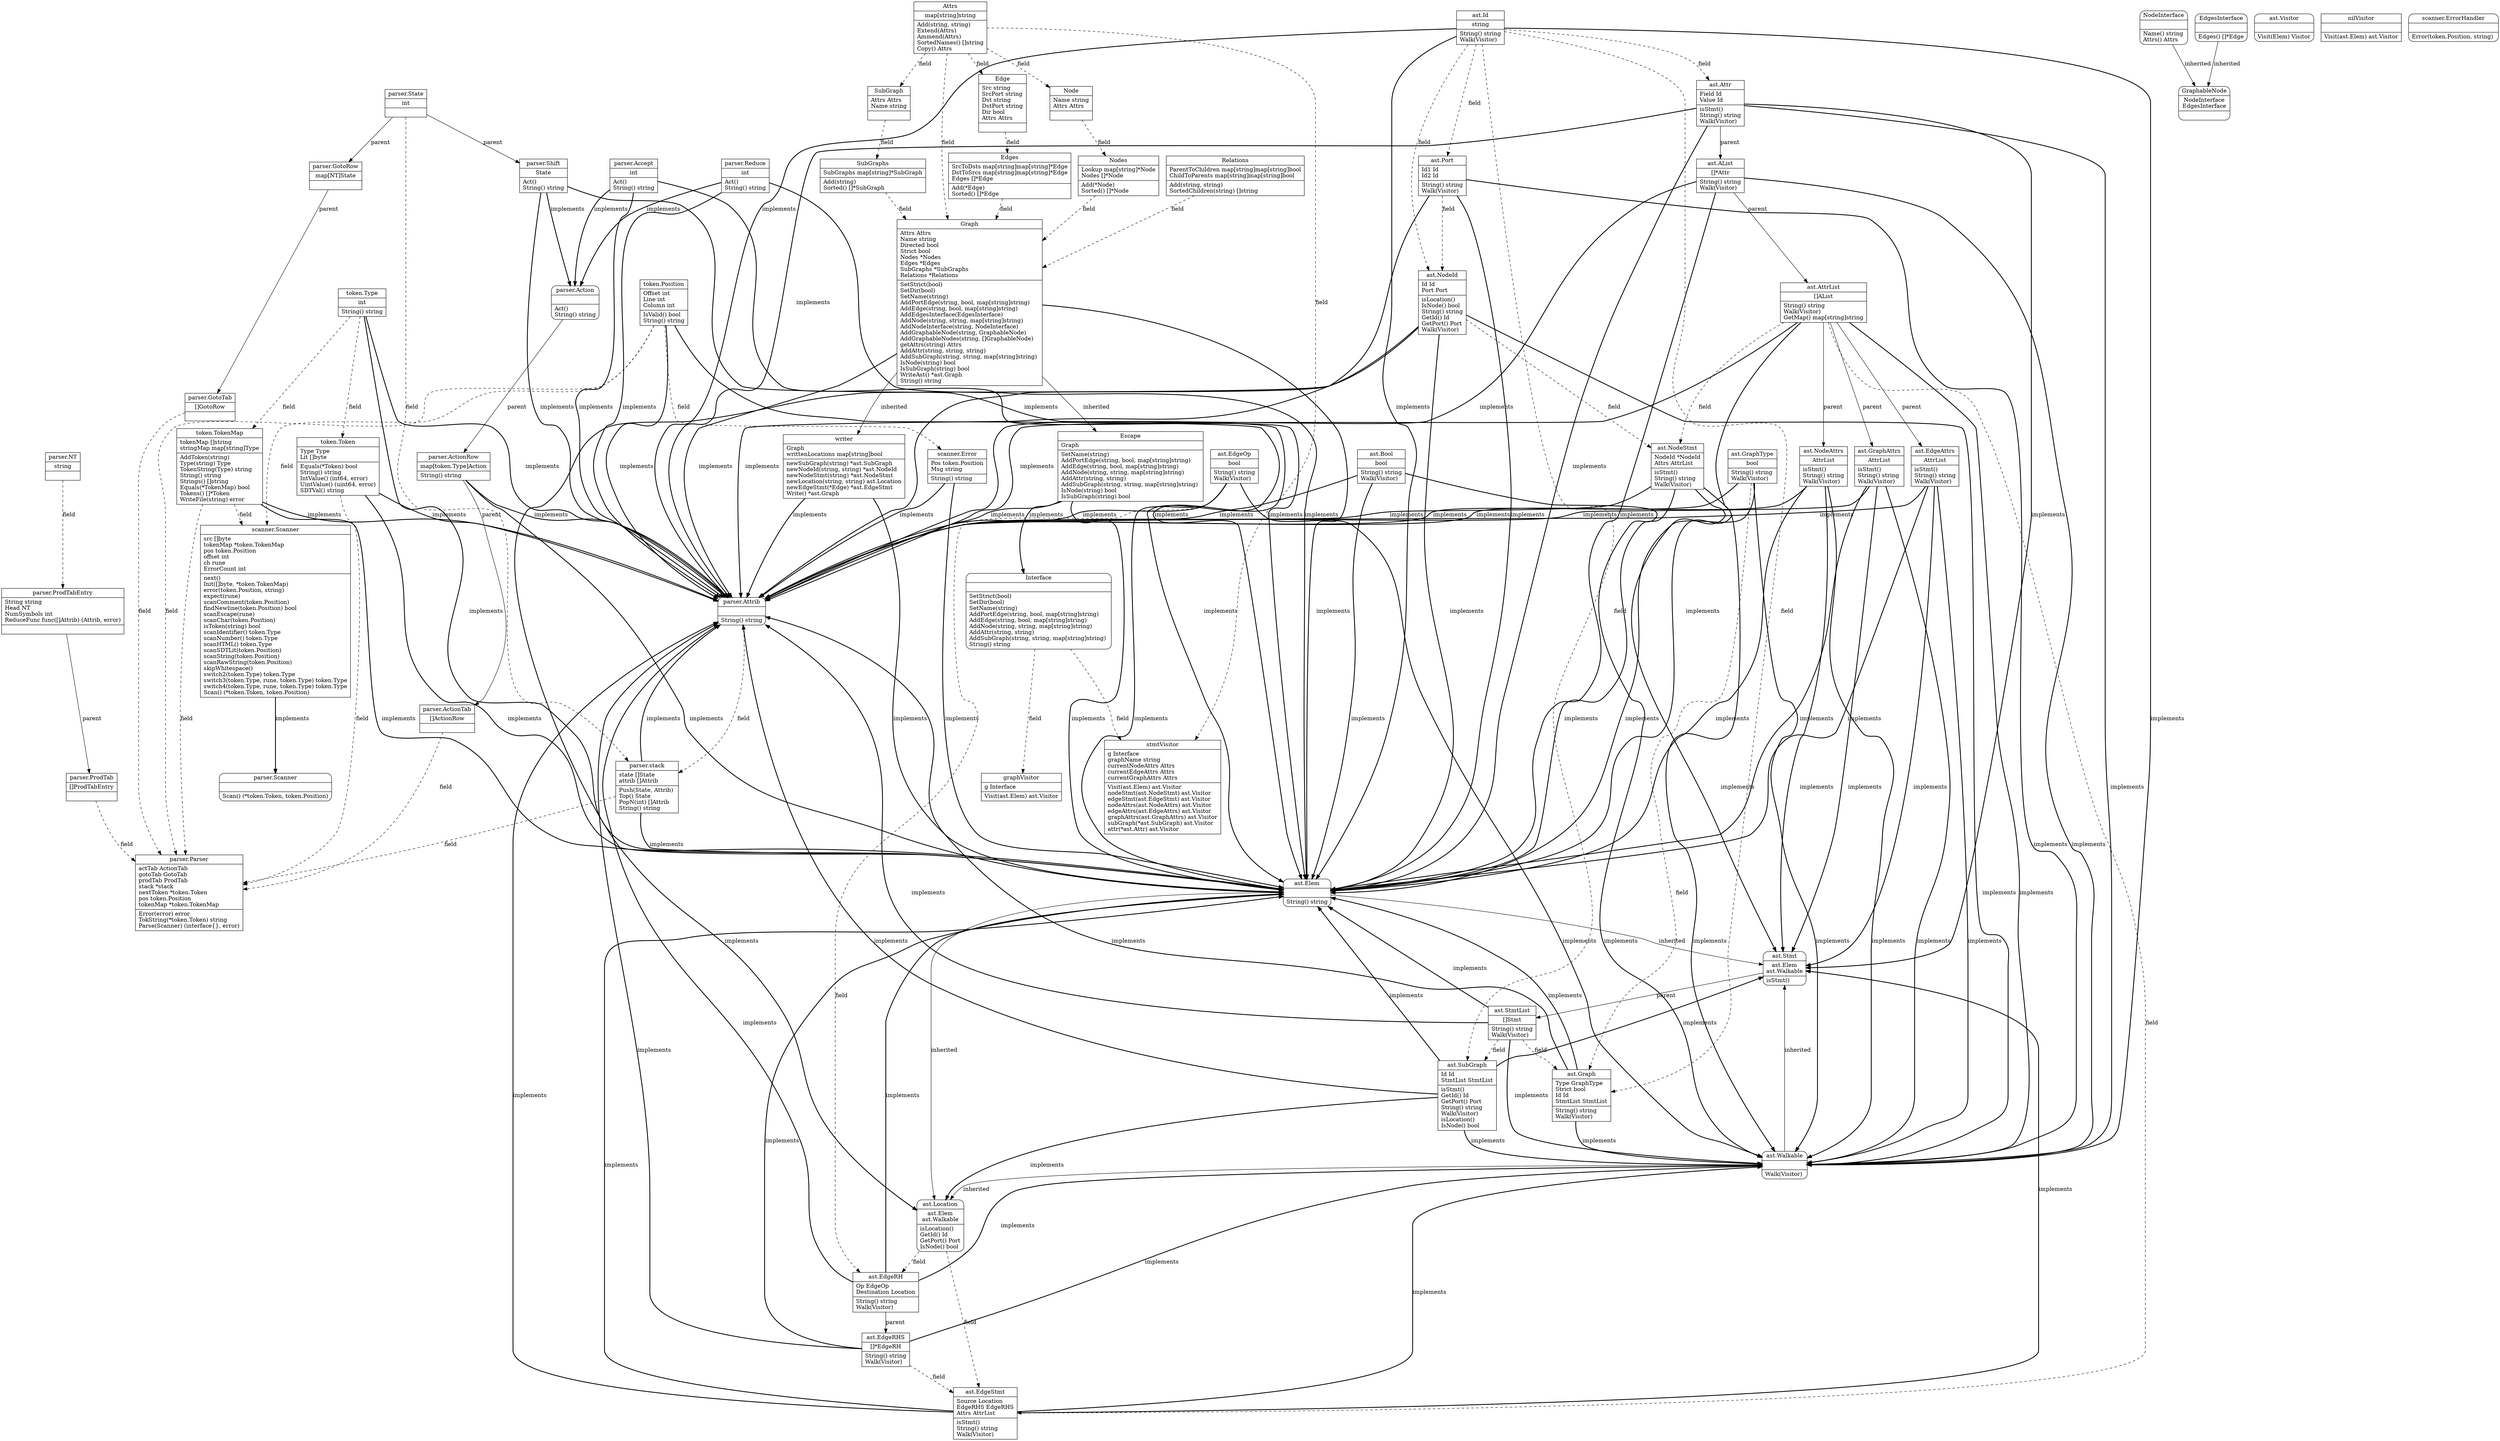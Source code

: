 digraph gographviz {
	Interface->graphVisitor[ label=field, style=dashed ];
	Interface->stmtVisitor[ label=field, style=dashed ];
	Attrs->stmtVisitor[ label=field, style=dashed ];
	Attrs->GraphTYPE[ label=field, style=dashed ];
	Nodes->GraphTYPE[ label=field, style=dashed ];
	Edges->GraphTYPE[ label=field, style=dashed ];
	SubGraphs->GraphTYPE[ label=field, style=dashed ];
	Relations->GraphTYPE[ label=field, style=dashed ];
	NodeTYPE->Nodes[ label=field, style=dashed ];
	Attrs->NodeTYPE[ label=field, style=dashed ];
	GraphTYPE->writer[ label=inherited, style=solid ];
	EdgeTYPE->Edges[ label=field, style=dashed ];
	Attrs->EdgeTYPE[ label=field, style=dashed ];
	GraphTYPE->Escape[ label=inherited, style=solid ];
	SubGraphTYPE->SubGraphs[ label=field, style=dashed ];
	Attrs->SubGraphTYPE[ label=field, style=dashed ];
	token_SEL_Type->token_SEL_TokenMap[ label=field, style=dashed ];
	token_SEL_Type->token_SEL_Token[ label=field, style=dashed ];
	token_SEL_Position->scanner_SEL_Error[ label=field, style=dashed ];
	token_SEL_TokenMap->scanner_SEL_Scanner[ label=field, style=dashed ];
	token_SEL_Position->scanner_SEL_Scanner[ label=field, style=dashed ];
	parser_SEL_State->parser_SEL_GotoRow[ label=parent, style=solid ];
	parser_SEL_ActionRow->parser_SEL_ActionTab[ label=parent, style=solid ];
	parser_SEL_State->parser_SEL_Shift[ label=parent, style=solid ];
	parser_SEL_GotoRow->parser_SEL_GotoTab[ label=parent, style=solid ];
	parser_SEL_ActionTab->parser_SEL_Parser[ label=field, style=dashed ];
	parser_SEL_GotoTab->parser_SEL_Parser[ label=field, style=dashed ];
	parser_SEL_ProdTab->parser_SEL_Parser[ label=field, style=dashed ];
	parser_SEL_stack->parser_SEL_Parser[ label=field, style=dashed ];
	token_SEL_Token->parser_SEL_Parser[ label=field, style=dashed ];
	token_SEL_Position->parser_SEL_Parser[ label=field, style=dashed ];
	token_SEL_TokenMap->parser_SEL_Parser[ label=field, style=dashed ];
	parser_SEL_Action->parser_SEL_ActionRow[ label=parent, style=solid ];
	parser_SEL_NT->parser_SEL_ProdTabEntry[ label=field, style=dashed ];
	parser_SEL_ProdTabEntry->parser_SEL_ProdTab[ label=parent, style=solid ];
	parser_SEL_State->parser_SEL_stack[ label=field, style=dashed ];
	parser_SEL_Attrib->parser_SEL_stack[ label=field, style=dashed ];
	ast_SEL_Stmt->ast_SEL_StmtList[ label=parent, style=solid ];
	ast_SEL_Id->ast_SEL_SubGraphTYPE[ label=field, style=dashed ];
	ast_SEL_StmtList->ast_SEL_SubGraphTYPE[ label=field, style=dashed ];
	ast_SEL_AList->ast_SEL_AttrList[ label=parent, style=solid ];
	ast_SEL_EdgeRH->ast_SEL_EdgeRHS[ label=parent, style=solid ];
	ast_SEL_AttrList->ast_SEL_EdgeAttrs[ label=parent, style=solid ];
	ast_SEL_Id->ast_SEL_Port[ label=field, style=dashed ];
	ast_SEL_AttrList->ast_SEL_GraphAttrs[ label=parent, style=solid ];
	ast_SEL_Attr->ast_SEL_AList[ label=parent, style=solid ];
	ast_SEL_Id->ast_SEL_Attr[ label=field, style=dashed ];
	ast_SEL_Location->ast_SEL_EdgeStmt[ label=field, style=dashed ];
	ast_SEL_EdgeRHS->ast_SEL_EdgeStmt[ label=field, style=dashed ];
	ast_SEL_AttrList->ast_SEL_EdgeStmt[ label=field, style=dashed ];
	ast_SEL_GraphType->ast_SEL_GraphTYPE[ label=field, style=dashed ];
	ast_SEL_Id->ast_SEL_GraphTYPE[ label=field, style=dashed ];
	ast_SEL_StmtList->ast_SEL_GraphTYPE[ label=field, style=dashed ];
	ast_SEL_AttrList->ast_SEL_NodeAttrs[ label=parent, style=solid ];
	ast_SEL_EdgeOp->ast_SEL_EdgeRH[ label=field, style=dashed ];
	ast_SEL_Location->ast_SEL_EdgeRH[ label=field, style=dashed ];
	ast_SEL_Id->ast_SEL_NodeId[ label=field, style=dashed ];
	ast_SEL_Port->ast_SEL_NodeId[ label=field, style=dashed ];
	ast_SEL_NodeId->ast_SEL_NodeStmt[ label=field, style=dashed ];
	ast_SEL_AttrList->ast_SEL_NodeStmt[ label=field, style=dashed ];
	Escape->Interface[ label=implements, style=bold ];
	NodeInterface->GraphableNode[ label=inherited, style=solid ];
	EdgesInterface->GraphableNode[ label=inherited, style=solid ];
	parser_SEL_Reduce->parser_SEL_Action[ label=implements, style=bold ];
	parser_SEL_Accept->parser_SEL_Action[ label=implements, style=bold ];
	parser_SEL_Shift->parser_SEL_Action[ label=implements, style=bold ];
	GraphTYPE->parser_SEL_Attrib[ label=implements, style=bold ];
	writer->parser_SEL_Attrib[ label=implements, style=bold ];
	Escape->parser_SEL_Attrib[ label=implements, style=bold ];
	token_SEL_Type->parser_SEL_Attrib[ label=implements, style=bold ];
	token_SEL_Position->parser_SEL_Attrib[ label=implements, style=bold ];
	token_SEL_TokenMap->parser_SEL_Attrib[ label=implements, style=bold ];
	token_SEL_Token->parser_SEL_Attrib[ label=implements, style=bold ];
	scanner_SEL_Error->parser_SEL_Attrib[ label=implements, style=bold ];
	parser_SEL_Reduce->parser_SEL_Attrib[ label=implements, style=bold ];
	parser_SEL_Accept->parser_SEL_Attrib[ label=implements, style=bold ];
	parser_SEL_Shift->parser_SEL_Attrib[ label=implements, style=bold ];
	parser_SEL_ActionRow->parser_SEL_Attrib[ label=implements, style=bold ];
	parser_SEL_stack->parser_SEL_Attrib[ label=implements, style=bold ];
	ast_SEL_GraphType->parser_SEL_Attrib[ label=implements, style=bold ];
	ast_SEL_StmtList->parser_SEL_Attrib[ label=implements, style=bold ];
	ast_SEL_SubGraphTYPE->parser_SEL_Attrib[ label=implements, style=bold ];
	ast_SEL_AttrList->parser_SEL_Attrib[ label=implements, style=bold ];
	ast_SEL_EdgeRHS->parser_SEL_Attrib[ label=implements, style=bold ];
	ast_SEL_EdgeAttrs->parser_SEL_Attrib[ label=implements, style=bold ];
	ast_SEL_Port->parser_SEL_Attrib[ label=implements, style=bold ];
	ast_SEL_Id->parser_SEL_Attrib[ label=implements, style=bold ];
	ast_SEL_GraphAttrs->parser_SEL_Attrib[ label=implements, style=bold ];
	ast_SEL_AList->parser_SEL_Attrib[ label=implements, style=bold ];
	ast_SEL_Attr->parser_SEL_Attrib[ label=implements, style=bold ];
	ast_SEL_EdgeStmt->parser_SEL_Attrib[ label=implements, style=bold ];
	ast_SEL_GraphTYPE->parser_SEL_Attrib[ label=implements, style=bold ];
	ast_SEL_Bool->parser_SEL_Attrib[ label=implements, style=bold ];
	ast_SEL_NodeAttrs->parser_SEL_Attrib[ label=implements, style=bold ];
	ast_SEL_EdgeRH->parser_SEL_Attrib[ label=implements, style=bold ];
	ast_SEL_EdgeOp->parser_SEL_Attrib[ label=implements, style=bold ];
	ast_SEL_NodeId->parser_SEL_Attrib[ label=implements, style=bold ];
	ast_SEL_NodeStmt->parser_SEL_Attrib[ label=implements, style=bold ];
	scanner_SEL_Scanner->parser_SEL_Scanner[ label=implements, style=bold ];
	ast_SEL_GraphType->ast_SEL_Walkable[ label=implements, style=bold ];
	ast_SEL_StmtList->ast_SEL_Walkable[ label=implements, style=bold ];
	ast_SEL_SubGraphTYPE->ast_SEL_Walkable[ label=implements, style=bold ];
	ast_SEL_AttrList->ast_SEL_Walkable[ label=implements, style=bold ];
	ast_SEL_EdgeRHS->ast_SEL_Walkable[ label=implements, style=bold ];
	ast_SEL_EdgeAttrs->ast_SEL_Walkable[ label=implements, style=bold ];
	ast_SEL_Port->ast_SEL_Walkable[ label=implements, style=bold ];
	ast_SEL_Id->ast_SEL_Walkable[ label=implements, style=bold ];
	ast_SEL_GraphAttrs->ast_SEL_Walkable[ label=implements, style=bold ];
	ast_SEL_AList->ast_SEL_Walkable[ label=implements, style=bold ];
	ast_SEL_Attr->ast_SEL_Walkable[ label=implements, style=bold ];
	ast_SEL_EdgeStmt->ast_SEL_Walkable[ label=implements, style=bold ];
	ast_SEL_GraphTYPE->ast_SEL_Walkable[ label=implements, style=bold ];
	ast_SEL_Bool->ast_SEL_Walkable[ label=implements, style=bold ];
	ast_SEL_NodeAttrs->ast_SEL_Walkable[ label=implements, style=bold ];
	ast_SEL_EdgeRH->ast_SEL_Walkable[ label=implements, style=bold ];
	ast_SEL_EdgeOp->ast_SEL_Walkable[ label=implements, style=bold ];
	ast_SEL_NodeId->ast_SEL_Walkable[ label=implements, style=bold ];
	ast_SEL_NodeStmt->ast_SEL_Walkable[ label=implements, style=bold ];
	GraphTYPE->ast_SEL_Elem[ label=implements, style=bold ];
	writer->ast_SEL_Elem[ label=implements, style=bold ];
	Escape->ast_SEL_Elem[ label=implements, style=bold ];
	token_SEL_Type->ast_SEL_Elem[ label=implements, style=bold ];
	token_SEL_Position->ast_SEL_Elem[ label=implements, style=bold ];
	token_SEL_TokenMap->ast_SEL_Elem[ label=implements, style=bold ];
	token_SEL_Token->ast_SEL_Elem[ label=implements, style=bold ];
	scanner_SEL_Error->ast_SEL_Elem[ label=implements, style=bold ];
	parser_SEL_Reduce->ast_SEL_Elem[ label=implements, style=bold ];
	parser_SEL_Accept->ast_SEL_Elem[ label=implements, style=bold ];
	parser_SEL_Shift->ast_SEL_Elem[ label=implements, style=bold ];
	parser_SEL_ActionRow->ast_SEL_Elem[ label=implements, style=bold ];
	parser_SEL_stack->ast_SEL_Elem[ label=implements, style=bold ];
	ast_SEL_GraphType->ast_SEL_Elem[ label=implements, style=bold ];
	ast_SEL_StmtList->ast_SEL_Elem[ label=implements, style=bold ];
	ast_SEL_SubGraphTYPE->ast_SEL_Elem[ label=implements, style=bold ];
	ast_SEL_AttrList->ast_SEL_Elem[ label=implements, style=bold ];
	ast_SEL_EdgeRHS->ast_SEL_Elem[ label=implements, style=bold ];
	ast_SEL_EdgeAttrs->ast_SEL_Elem[ label=implements, style=bold ];
	ast_SEL_Port->ast_SEL_Elem[ label=implements, style=bold ];
	ast_SEL_Id->ast_SEL_Elem[ label=implements, style=bold ];
	ast_SEL_GraphAttrs->ast_SEL_Elem[ label=implements, style=bold ];
	ast_SEL_AList->ast_SEL_Elem[ label=implements, style=bold ];
	ast_SEL_Attr->ast_SEL_Elem[ label=implements, style=bold ];
	ast_SEL_EdgeStmt->ast_SEL_Elem[ label=implements, style=bold ];
	ast_SEL_GraphTYPE->ast_SEL_Elem[ label=implements, style=bold ];
	ast_SEL_Bool->ast_SEL_Elem[ label=implements, style=bold ];
	ast_SEL_NodeAttrs->ast_SEL_Elem[ label=implements, style=bold ];
	ast_SEL_EdgeRH->ast_SEL_Elem[ label=implements, style=bold ];
	ast_SEL_EdgeOp->ast_SEL_Elem[ label=implements, style=bold ];
	ast_SEL_NodeId->ast_SEL_Elem[ label=implements, style=bold ];
	ast_SEL_NodeStmt->ast_SEL_Elem[ label=implements, style=bold ];
	ast_SEL_Elem->ast_SEL_Location[ label=inherited, style=solid ];
	ast_SEL_Walkable->ast_SEL_Location[ label=inherited, style=solid ];
	ast_SEL_SubGraphTYPE->ast_SEL_Location[ label=implements, style=bold ];
	ast_SEL_NodeId->ast_SEL_Location[ label=implements, style=bold ];
	ast_SEL_Elem->ast_SEL_Stmt[ label=inherited, style=solid ];
	ast_SEL_Walkable->ast_SEL_Stmt[ label=inherited, style=solid ];
	ast_SEL_SubGraphTYPE->ast_SEL_Stmt[ label=implements, style=bold ];
	ast_SEL_EdgeAttrs->ast_SEL_Stmt[ label=implements, style=bold ];
	ast_SEL_GraphAttrs->ast_SEL_Stmt[ label=implements, style=bold ];
	ast_SEL_Attr->ast_SEL_Stmt[ label=implements, style=bold ];
	ast_SEL_EdgeStmt->ast_SEL_Stmt[ label=implements, style=bold ];
	ast_SEL_NodeAttrs->ast_SEL_Stmt[ label=implements, style=bold ];
	ast_SEL_NodeStmt->ast_SEL_Stmt[ label=implements, style=bold ];
	Attrs [ label="{Attrs|map[string]string|Add(string, string) \lExtend(Attrs) \lAmmend(Attrs) \lSortedNames() []string\lCopy() Attrs\l}", shape=record ];
	EdgeTYPE [ label="{Edge|Src string\lSrcPort string\lDst string\lDstPort string\lDir bool\lAttrs Attrs\l|}", shape=record ];
	Edges [ label="{Edges|SrcToDsts map[string]map[string]*Edge\lDstToSrcs map[string]map[string]*Edge\lEdges []*Edge\l|Add(*Edge) \lSorted() []*Edge\l}", shape=record ];
	EdgesInterface [ label="{EdgesInterface||Edges() []*Edge\l}", shape=Mrecord ];
	Escape [ label="{Escape|Graph\l|SetName(string) \lAddPortEdge(string, bool, map[string]string) \lAddEdge(string, bool, map[string]string) \lAddNode(string, string, map[string]string) \lAddAttr(string, string) \lAddSubGraph(string, string, map[string]string) \lIsNode(string) bool\lIsSubGraph(string) bool\l}", shape=record ];
	GraphTYPE [ label="{Graph|Attrs Attrs\lName string\lDirected bool\lStrict bool\lNodes *Nodes\lEdges *Edges\lSubGraphs *SubGraphs\lRelations *Relations\l|SetStrict(bool) \lSetDir(bool) \lSetName(string) \lAddPortEdge(string, bool, map[string]string) \lAddEdge(string, bool, map[string]string) \lAddEdgesInterface(EdgesInterface) \lAddNode(string, string, map[string]string) \lAddNodeInterface(string, NodeInterface) \lAddGraphableNode(string, GraphableNode) \lAddGraphableNodes(string, []GraphableNode) \lgetAttrs(string) Attrs\lAddAttr(string, string, string) \lAddSubGraph(string, string, map[string]string) \lIsNode(string) bool\lIsSubGraph(string) bool\lWriteAst() *ast.Graph\lString() string\l}", shape=record ];
	GraphableNode [ label="{GraphableNode|NodeInterface\nEdgesInterface\n|}", shape=Mrecord ];
	Interface [ label="{Interface||SetStrict(bool) \lSetDir(bool) \lSetName(string) \lAddPortEdge(string, bool, map[string]string) \lAddEdge(string, bool, map[string]string) \lAddNode(string, string, map[string]string) \lAddAttr(string, string) \lAddSubGraph(string, string, map[string]string) \lString() string\l}", shape=Mrecord ];
	NodeInterface [ label="{NodeInterface||Name() string\lAttrs() Attrs\l}", shape=Mrecord ];
	NodeTYPE [ label="{Node|Name string\lAttrs Attrs\l|}", shape=record ];
	Nodes [ label="{Nodes|Lookup map[string]*Node\lNodes []*Node\l|Add(*Node) \lSorted() []*Node\l}", shape=record ];
	Relations [ label="{Relations|ParentToChildren map[string]map[string]bool\lChildToParents map[string]map[string]bool\l|Add(string, string) \lSortedChildren(string) []string\l}", shape=record ];
	SubGraphTYPE [ label="{SubGraph|Attrs Attrs\lName string\l|}", shape=record ];
	SubGraphs [ label="{SubGraphs|SubGraphs map[string]*SubGraph\l|Add(string) \lSorted() []*SubGraph\l}", shape=record ];
	ast_SEL_AList [ label="{ast.AList|[]*Attr|String() string\lWalk(Visitor) \l}", shape=record ];
	ast_SEL_Attr [ label="{ast.Attr|Field Id\lValue Id\l|isStmt() \lString() string\lWalk(Visitor) \l}", shape=record ];
	ast_SEL_AttrList [ label="{ast.AttrList|[]AList|String() string\lWalk(Visitor) \lGetMap() map[string]string\l}", shape=record ];
	ast_SEL_Bool [ label="{ast.Bool|bool|String() string\lWalk(Visitor) \l}", shape=record ];
	ast_SEL_EdgeAttrs [ label="{ast.EdgeAttrs|AttrList|isStmt() \lString() string\lWalk(Visitor) \l}", shape=record ];
	ast_SEL_EdgeOp [ label="{ast.EdgeOp|bool|String() string\lWalk(Visitor) \l}", shape=record ];
	ast_SEL_EdgeRH [ label="{ast.EdgeRH|Op EdgeOp\lDestination Location\l|String() string\lWalk(Visitor) \l}", shape=record ];
	ast_SEL_EdgeRHS [ label="{ast.EdgeRHS|[]*EdgeRH|String() string\lWalk(Visitor) \l}", shape=record ];
	ast_SEL_EdgeStmt [ label="{ast.EdgeStmt|Source Location\lEdgeRHS EdgeRHS\lAttrs AttrList\l|isStmt() \lString() string\lWalk(Visitor) \l}", shape=record ];
	ast_SEL_Elem [ label="{ast.Elem||String() string\l}", shape=Mrecord ];
	ast_SEL_GraphAttrs [ label="{ast.GraphAttrs|AttrList|isStmt() \lString() string\lWalk(Visitor) \l}", shape=record ];
	ast_SEL_GraphTYPE [ label="{ast.Graph|Type GraphType\lStrict bool\lId Id\lStmtList StmtList\l|String() string\lWalk(Visitor) \l}", shape=record ];
	ast_SEL_GraphType [ label="{ast.GraphType|bool|String() string\lWalk(Visitor) \l}", shape=record ];
	ast_SEL_Id [ label="{ast.Id|string|String() string\lWalk(Visitor) \l}", shape=record ];
	ast_SEL_Location [ label="{ast.Location|ast.Elem\nast.Walkable\n|isLocation() \lGetId() Id\lGetPort() Port\lIsNode() bool\l}", shape=Mrecord ];
	ast_SEL_NodeAttrs [ label="{ast.NodeAttrs|AttrList|isStmt() \lString() string\lWalk(Visitor) \l}", shape=record ];
	ast_SEL_NodeId [ label="{ast.NodeId|Id Id\lPort Port\l|isLocation() \lIsNode() bool\lString() string\lGetId() Id\lGetPort() Port\lWalk(Visitor) \l}", shape=record ];
	ast_SEL_NodeStmt [ label="{ast.NodeStmt|NodeId *NodeId\lAttrs AttrList\l|isStmt() \lString() string\lWalk(Visitor) \l}", shape=record ];
	ast_SEL_Port [ label="{ast.Port|Id1 Id\lId2 Id\l|String() string\lWalk(Visitor) \l}", shape=record ];
	ast_SEL_Stmt [ label="{ast.Stmt|ast.Elem\nast.Walkable\n|isStmt() \l}", shape=Mrecord ];
	ast_SEL_StmtList [ label="{ast.StmtList|[]Stmt|String() string\lWalk(Visitor) \l}", shape=record ];
	ast_SEL_SubGraphTYPE [ label="{ast.SubGraph|Id Id\lStmtList StmtList\l|isStmt() \lGetId() Id\lGetPort() Port\lString() string\lWalk(Visitor) \lisLocation() \lIsNode() bool\l}", shape=record ];
	ast_SEL_Visitor [ label="{ast.Visitor||Visit(Elem) Visitor\l}", shape=Mrecord ];
	ast_SEL_Walkable [ label="{ast.Walkable||Walk(Visitor) \l}", shape=Mrecord ];
	graphVisitor [ label="{graphVisitor|g Interface\l|Visit(ast.Elem) ast.Visitor\l}", shape=record ];
	nilVisitor [ label="{nilVisitor||Visit(ast.Elem) ast.Visitor\l}", shape=record ];
	parser_SEL_Accept [ label="{parser.Accept|int|Act() \lString() string\l}", shape=record ];
	parser_SEL_Action [ label="{parser.Action||Act() \lString() string\l}", shape=Mrecord ];
	parser_SEL_ActionRow [ label="{parser.ActionRow|map[token.Type]Action|String() string\l}", shape=record ];
	parser_SEL_ActionTab [ label="{parser.ActionTab|[]ActionRow|}", shape=record ];
	parser_SEL_Attrib [ label="{parser.Attrib||String() string\l}", shape=Mrecord ];
	parser_SEL_GotoRow [ label="{parser.GotoRow|map[NT]State|}", shape=record ];
	parser_SEL_GotoTab [ label="{parser.GotoTab|[]GotoRow|}", shape=record ];
	parser_SEL_NT [ label="{parser.NT|string|}", shape=record ];
	parser_SEL_Parser [ label="{parser.Parser|actTab ActionTab\lgotoTab GotoTab\lprodTab ProdTab\lstack *stack\lnextToken *token.Token\lpos token.Position\ltokenMap *token.TokenMap\l|Error(error) error\lTokString(*token.Token) string\lParse(Scanner) (interface\{\}, error)\l}", shape=record ];
	parser_SEL_ProdTab [ label="{parser.ProdTab|[]ProdTabEntry|}", shape=record ];
	parser_SEL_ProdTabEntry [ label="{parser.ProdTabEntry|String string\lHead NT\lNumSymbols int\lReduceFunc func([]Attrib) (Attrib, error)\l|}", shape=record ];
	parser_SEL_Reduce [ label="{parser.Reduce|int|Act() \lString() string\l}", shape=record ];
	parser_SEL_Scanner [ label="{parser.Scanner||Scan() (*token.Token, token.Position)\l}", shape=Mrecord ];
	parser_SEL_Shift [ label="{parser.Shift|State|Act() \lString() string\l}", shape=record ];
	parser_SEL_State [ label="{parser.State|int|}", shape=record ];
	parser_SEL_stack [ label="{parser.stack|state []State\lattrib []Attrib\l|Push(State, Attrib) \lTop() State\lPopN(int) []Attrib\lString() string\l}", shape=record ];
	scanner_SEL_Error [ label="{scanner.Error|Pos token.Position\lMsg string\l|String() string\l}", shape=record ];
	scanner_SEL_ErrorHandler [ label="{scanner.ErrorHandler||Error(token.Position, string) \l}", shape=Mrecord ];
	scanner_SEL_Scanner [ label="{scanner.Scanner|src []byte\ltokenMap *token.TokenMap\lpos token.Position\loffset int\lch rune\lErrorCount int\l|next() \lInit([]byte, *token.TokenMap) \lerror(token.Position, string) \lexpect(rune) \lscanComment(token.Position) \lfindNewline(token.Position) bool\lscanEscape(rune) \lscanChar(token.Position) \lisToken(string) bool\lscanIdentifier() token.Type\lscanNumber() token.Type\lscanHTML() token.Type\lscanSDTLit(token.Position) \lscanString(token.Position) \lscanRawString(token.Position) \lskipWhitespace() \lswitch2(token.Type) token.Type\lswitch3(token.Type, rune, token.Type) token.Type\lswitch4(token.Type, rune, token.Type) token.Type\lScan() (*token.Token, token.Position)\l}", shape=record ];
	stmtVisitor [ label="{stmtVisitor|g Interface\lgraphName string\lcurrentNodeAttrs Attrs\lcurrentEdgeAttrs Attrs\lcurrentGraphAttrs Attrs\l|Visit(ast.Elem) ast.Visitor\lnodeStmt(ast.NodeStmt) ast.Visitor\ledgeStmt(ast.EdgeStmt) ast.Visitor\lnodeAttrs(ast.NodeAttrs) ast.Visitor\ledgeAttrs(ast.EdgeAttrs) ast.Visitor\lgraphAttrs(ast.GraphAttrs) ast.Visitor\lsubGraph(*ast.SubGraph) ast.Visitor\lattr(*ast.Attr) ast.Visitor\l}", shape=record ];
	token_SEL_Position [ label="{token.Position|Offset int\lLine int\lColumn int\l|IsValid() bool\lString() string\l}", shape=record ];
	token_SEL_Token [ label="{token.Token|Type Type\lLit []byte\l|Equals(*Token) bool\lString() string\lIntValue() (int64, error)\lUintValue() (uint64, error)\lSDTVal() string\l}", shape=record ];
	token_SEL_TokenMap [ label="{token.TokenMap|tokenMap []string\lstringMap map[string]Type\l|AddToken(string) \lType(string) Type\lTokenString(Type) string\lString() string\lStrings() []string\lEquals(*TokenMap) bool\lTokens() []*Token\lWriteFile(string) error\l}", shape=record ];
	token_SEL_Type [ label="{token.Type|int|String() string\l}", shape=record ];
	writer [ label="{writer|Graph\lwrittenLocations map[string]bool\l|newSubGraph(string) *ast.SubGraph\lnewNodeId(string, string) *ast.NodeId\lnewNodeStmt(string) *ast.NodeStmt\lnewLocation(string, string) ast.Location\lnewEdgeStmt(*Edge) *ast.EdgeStmt\lWrite() *ast.Graph\l}", shape=record ];

}

